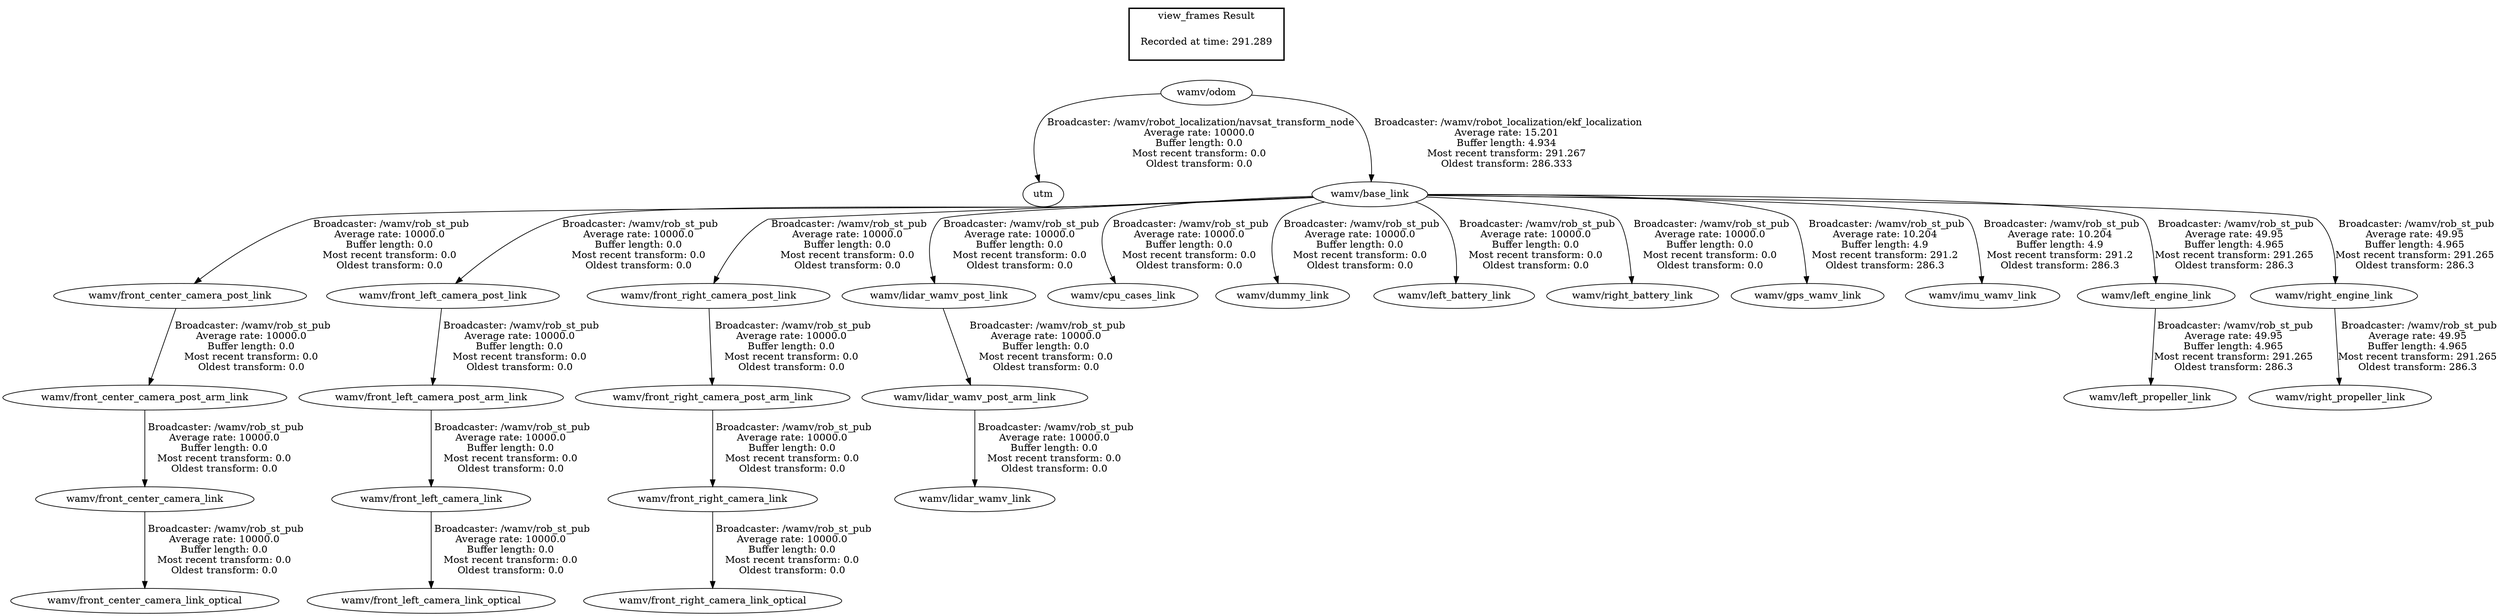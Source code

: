 digraph G {
"wamv/odom" -> "utm"[label=" Broadcaster: /wamv/robot_localization/navsat_transform_node\nAverage rate: 10000.0\nBuffer length: 0.0\nMost recent transform: 0.0\nOldest transform: 0.0\n"];
"wamv/base_link" -> "wamv/front_center_camera_post_link"[label=" Broadcaster: /wamv/rob_st_pub\nAverage rate: 10000.0\nBuffer length: 0.0\nMost recent transform: 0.0\nOldest transform: 0.0\n"];
"wamv/odom" -> "wamv/base_link"[label=" Broadcaster: /wamv/robot_localization/ekf_localization\nAverage rate: 15.201\nBuffer length: 4.934\nMost recent transform: 291.267\nOldest transform: 286.333\n"];
"wamv/base_link" -> "wamv/front_left_camera_post_link"[label=" Broadcaster: /wamv/rob_st_pub\nAverage rate: 10000.0\nBuffer length: 0.0\nMost recent transform: 0.0\nOldest transform: 0.0\n"];
"wamv/base_link" -> "wamv/front_right_camera_post_link"[label=" Broadcaster: /wamv/rob_st_pub\nAverage rate: 10000.0\nBuffer length: 0.0\nMost recent transform: 0.0\nOldest transform: 0.0\n"];
"wamv/base_link" -> "wamv/lidar_wamv_post_link"[label=" Broadcaster: /wamv/rob_st_pub\nAverage rate: 10000.0\nBuffer length: 0.0\nMost recent transform: 0.0\nOldest transform: 0.0\n"];
"wamv/base_link" -> "wamv/cpu_cases_link"[label=" Broadcaster: /wamv/rob_st_pub\nAverage rate: 10000.0\nBuffer length: 0.0\nMost recent transform: 0.0\nOldest transform: 0.0\n"];
"wamv/base_link" -> "wamv/dummy_link"[label=" Broadcaster: /wamv/rob_st_pub\nAverage rate: 10000.0\nBuffer length: 0.0\nMost recent transform: 0.0\nOldest transform: 0.0\n"];
"wamv/front_center_camera_post_arm_link" -> "wamv/front_center_camera_link"[label=" Broadcaster: /wamv/rob_st_pub\nAverage rate: 10000.0\nBuffer length: 0.0\nMost recent transform: 0.0\nOldest transform: 0.0\n"];
"wamv/front_center_camera_post_link" -> "wamv/front_center_camera_post_arm_link"[label=" Broadcaster: /wamv/rob_st_pub\nAverage rate: 10000.0\nBuffer length: 0.0\nMost recent transform: 0.0\nOldest transform: 0.0\n"];
"wamv/front_center_camera_link" -> "wamv/front_center_camera_link_optical"[label=" Broadcaster: /wamv/rob_st_pub\nAverage rate: 10000.0\nBuffer length: 0.0\nMost recent transform: 0.0\nOldest transform: 0.0\n"];
"wamv/front_left_camera_post_arm_link" -> "wamv/front_left_camera_link"[label=" Broadcaster: /wamv/rob_st_pub\nAverage rate: 10000.0\nBuffer length: 0.0\nMost recent transform: 0.0\nOldest transform: 0.0\n"];
"wamv/front_left_camera_post_link" -> "wamv/front_left_camera_post_arm_link"[label=" Broadcaster: /wamv/rob_st_pub\nAverage rate: 10000.0\nBuffer length: 0.0\nMost recent transform: 0.0\nOldest transform: 0.0\n"];
"wamv/front_left_camera_link" -> "wamv/front_left_camera_link_optical"[label=" Broadcaster: /wamv/rob_st_pub\nAverage rate: 10000.0\nBuffer length: 0.0\nMost recent transform: 0.0\nOldest transform: 0.0\n"];
"wamv/front_right_camera_post_arm_link" -> "wamv/front_right_camera_link"[label=" Broadcaster: /wamv/rob_st_pub\nAverage rate: 10000.0\nBuffer length: 0.0\nMost recent transform: 0.0\nOldest transform: 0.0\n"];
"wamv/front_right_camera_post_link" -> "wamv/front_right_camera_post_arm_link"[label=" Broadcaster: /wamv/rob_st_pub\nAverage rate: 10000.0\nBuffer length: 0.0\nMost recent transform: 0.0\nOldest transform: 0.0\n"];
"wamv/front_right_camera_link" -> "wamv/front_right_camera_link_optical"[label=" Broadcaster: /wamv/rob_st_pub\nAverage rate: 10000.0\nBuffer length: 0.0\nMost recent transform: 0.0\nOldest transform: 0.0\n"];
"wamv/base_link" -> "wamv/left_battery_link"[label=" Broadcaster: /wamv/rob_st_pub\nAverage rate: 10000.0\nBuffer length: 0.0\nMost recent transform: 0.0\nOldest transform: 0.0\n"];
"wamv/lidar_wamv_post_arm_link" -> "wamv/lidar_wamv_link"[label=" Broadcaster: /wamv/rob_st_pub\nAverage rate: 10000.0\nBuffer length: 0.0\nMost recent transform: 0.0\nOldest transform: 0.0\n"];
"wamv/lidar_wamv_post_link" -> "wamv/lidar_wamv_post_arm_link"[label=" Broadcaster: /wamv/rob_st_pub\nAverage rate: 10000.0\nBuffer length: 0.0\nMost recent transform: 0.0\nOldest transform: 0.0\n"];
"wamv/base_link" -> "wamv/right_battery_link"[label=" Broadcaster: /wamv/rob_st_pub\nAverage rate: 10000.0\nBuffer length: 0.0\nMost recent transform: 0.0\nOldest transform: 0.0\n"];
"wamv/base_link" -> "wamv/gps_wamv_link"[label=" Broadcaster: /wamv/rob_st_pub\nAverage rate: 10.204\nBuffer length: 4.9\nMost recent transform: 291.2\nOldest transform: 286.3\n"];
"wamv/base_link" -> "wamv/imu_wamv_link"[label=" Broadcaster: /wamv/rob_st_pub\nAverage rate: 10.204\nBuffer length: 4.9\nMost recent transform: 291.2\nOldest transform: 286.3\n"];
"wamv/base_link" -> "wamv/left_engine_link"[label=" Broadcaster: /wamv/rob_st_pub\nAverage rate: 49.95\nBuffer length: 4.965\nMost recent transform: 291.265\nOldest transform: 286.3\n"];
"wamv/left_engine_link" -> "wamv/left_propeller_link"[label=" Broadcaster: /wamv/rob_st_pub\nAverage rate: 49.95\nBuffer length: 4.965\nMost recent transform: 291.265\nOldest transform: 286.3\n"];
"wamv/base_link" -> "wamv/right_engine_link"[label=" Broadcaster: /wamv/rob_st_pub\nAverage rate: 49.95\nBuffer length: 4.965\nMost recent transform: 291.265\nOldest transform: 286.3\n"];
"wamv/right_engine_link" -> "wamv/right_propeller_link"[label=" Broadcaster: /wamv/rob_st_pub\nAverage rate: 49.95\nBuffer length: 4.965\nMost recent transform: 291.265\nOldest transform: 286.3\n"];
edge [style=invis];
 subgraph cluster_legend { style=bold; color=black; label ="view_frames Result";
"Recorded at time: 291.289"[ shape=plaintext ] ;
}->"wamv/odom";
}